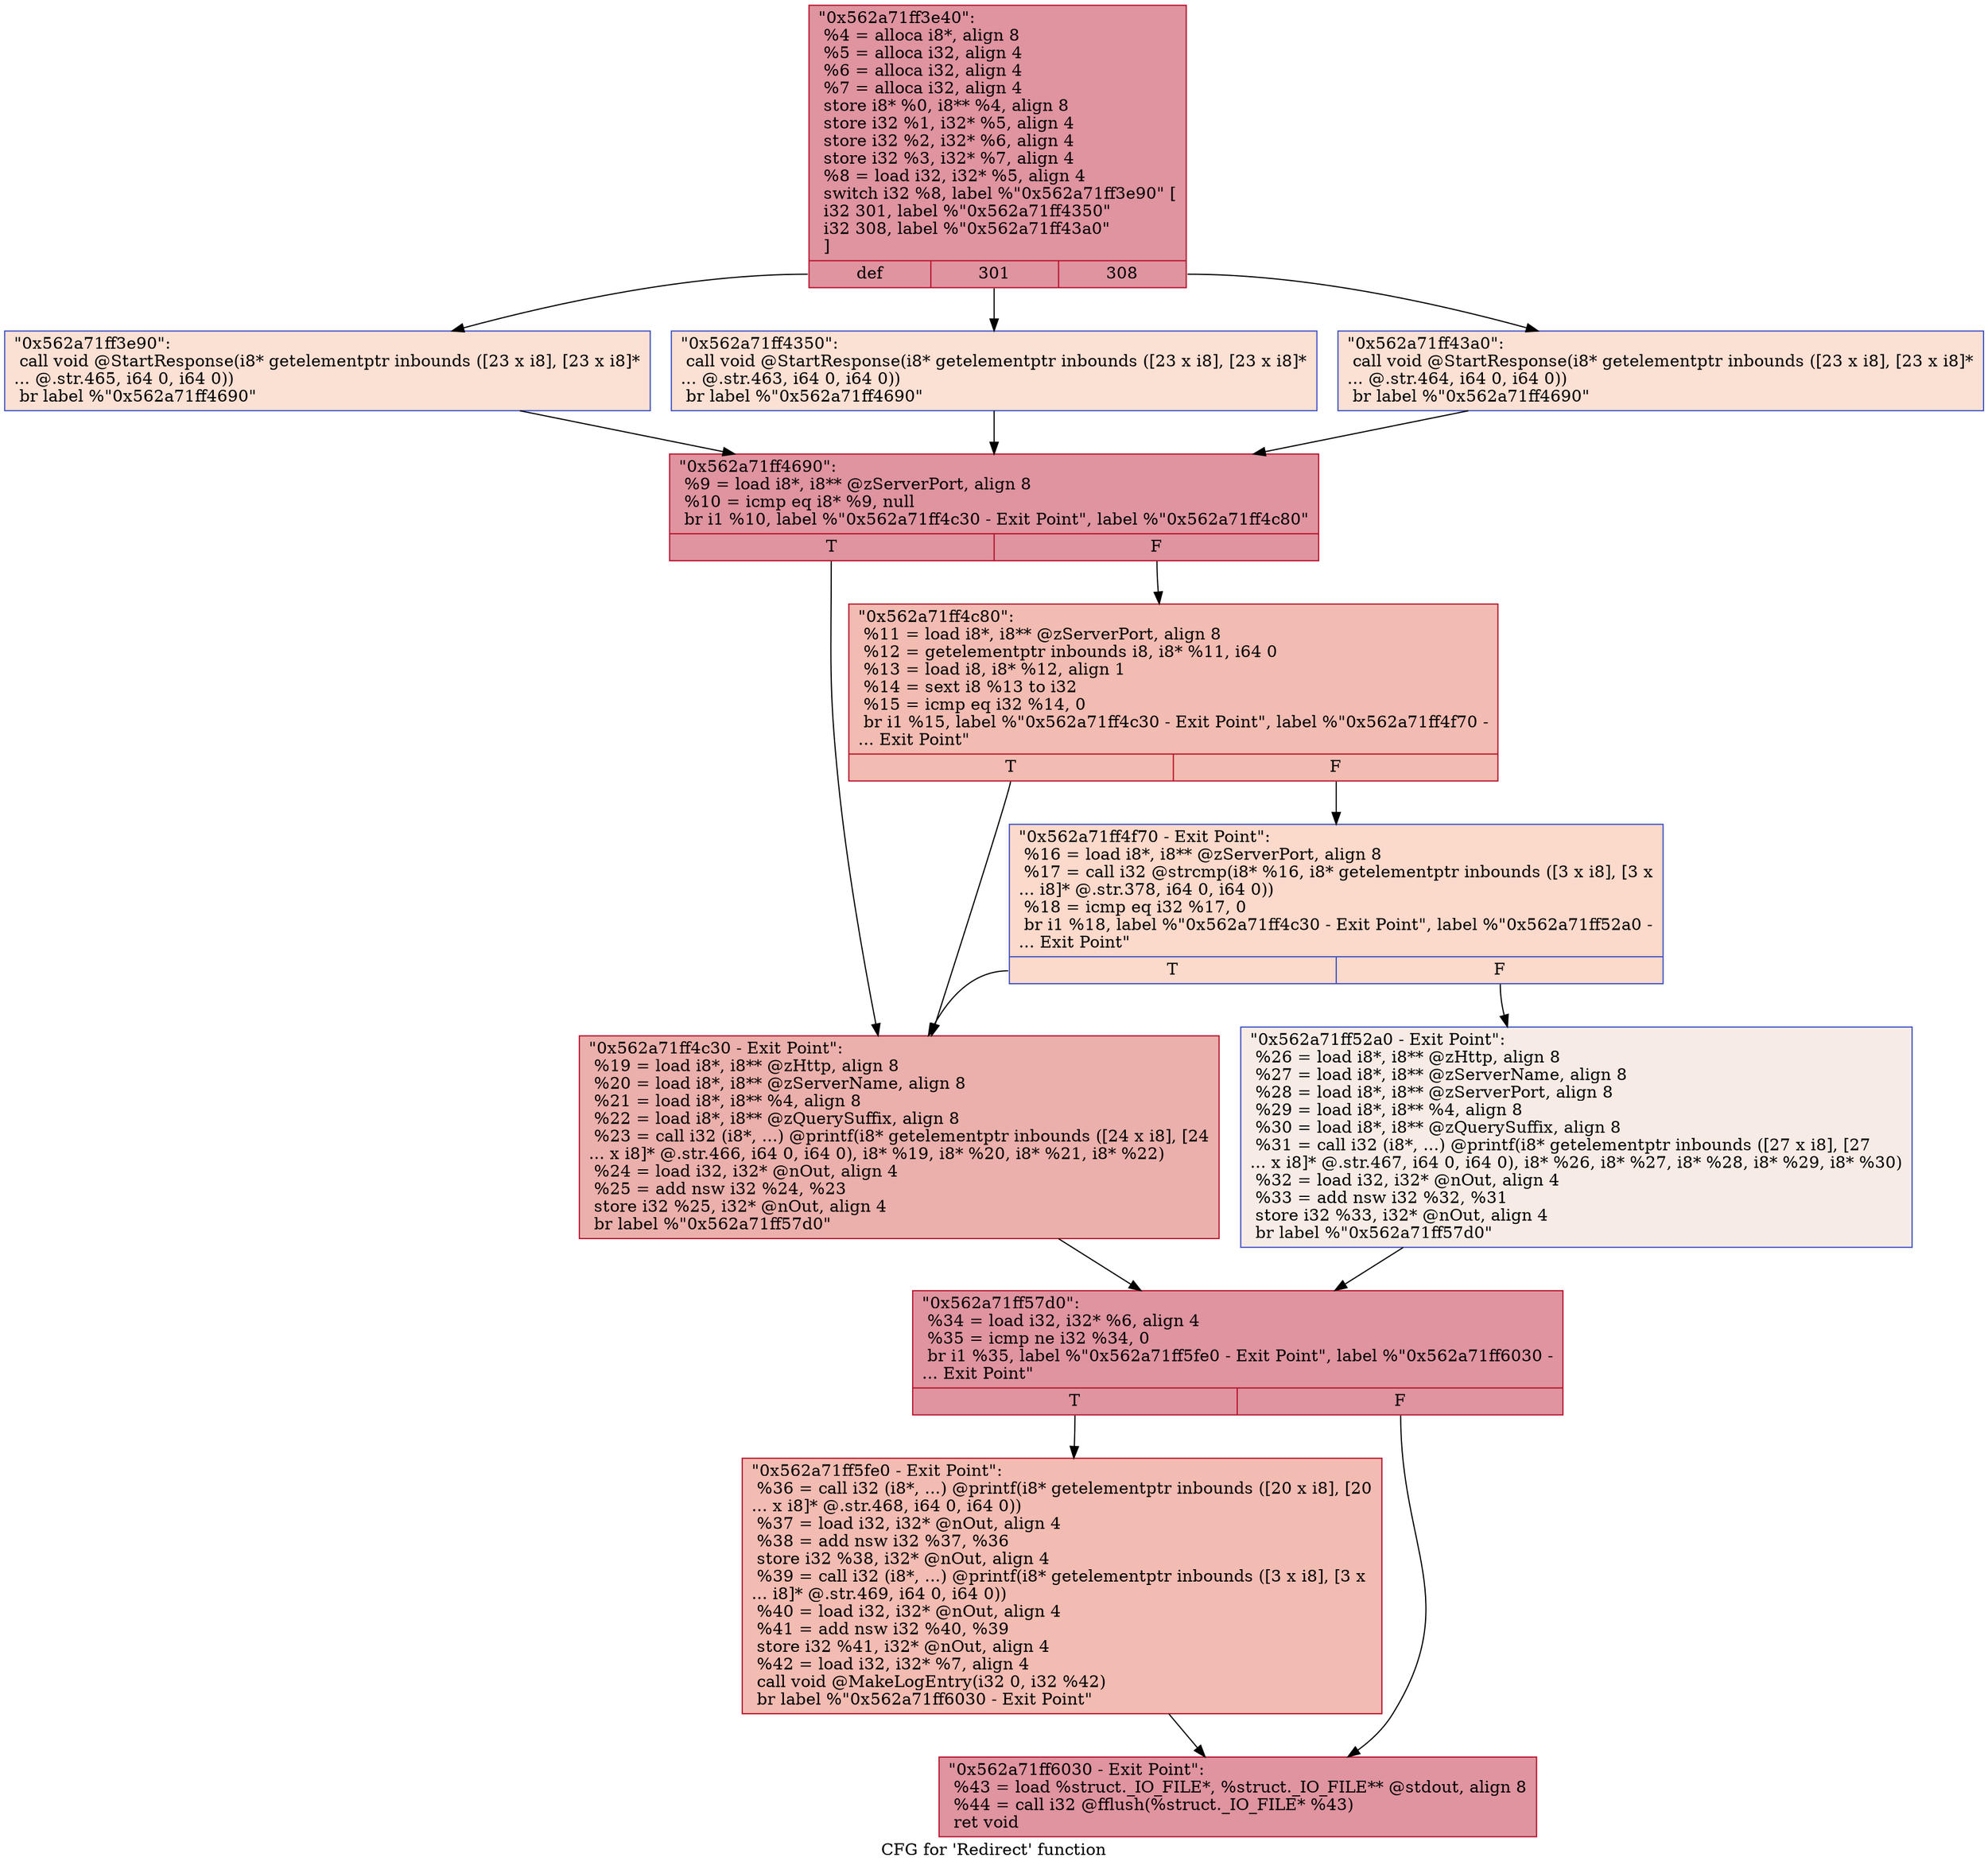 digraph "CFG for 'Redirect' function" {
	label="CFG for 'Redirect' function";

	Node0x562a71ff3e40 [shape=record,color="#b70d28ff", style=filled, fillcolor="#b70d2870",label="{\"0x562a71ff3e40\":\l  %4 = alloca i8*, align 8\l  %5 = alloca i32, align 4\l  %6 = alloca i32, align 4\l  %7 = alloca i32, align 4\l  store i8* %0, i8** %4, align 8\l  store i32 %1, i32* %5, align 4\l  store i32 %2, i32* %6, align 4\l  store i32 %3, i32* %7, align 4\l  %8 = load i32, i32* %5, align 4\l  switch i32 %8, label %\"0x562a71ff3e90\" [\l    i32 301, label %\"0x562a71ff4350\"\l    i32 308, label %\"0x562a71ff43a0\"\l  ]\l|{<s0>def|<s1>301|<s2>308}}"];
	Node0x562a71ff3e40:s0 -> Node0x562a71ff3e90;
	Node0x562a71ff3e40:s1 -> Node0x562a71ff4350;
	Node0x562a71ff3e40:s2 -> Node0x562a71ff43a0;
	Node0x562a71ff4350 [shape=record,color="#3d50c3ff", style=filled, fillcolor="#f7b99e70",label="{\"0x562a71ff4350\":                                 \l  call void @StartResponse(i8* getelementptr inbounds ([23 x i8], [23 x i8]*\l... @.str.463, i64 0, i64 0))\l  br label %\"0x562a71ff4690\"\l}"];
	Node0x562a71ff4350 -> Node0x562a71ff4690;
	Node0x562a71ff43a0 [shape=record,color="#3d50c3ff", style=filled, fillcolor="#f7b99e70",label="{\"0x562a71ff43a0\":                                 \l  call void @StartResponse(i8* getelementptr inbounds ([23 x i8], [23 x i8]*\l... @.str.464, i64 0, i64 0))\l  br label %\"0x562a71ff4690\"\l}"];
	Node0x562a71ff43a0 -> Node0x562a71ff4690;
	Node0x562a71ff3e90 [shape=record,color="#3d50c3ff", style=filled, fillcolor="#f7b99e70",label="{\"0x562a71ff3e90\":                                 \l  call void @StartResponse(i8* getelementptr inbounds ([23 x i8], [23 x i8]*\l... @.str.465, i64 0, i64 0))\l  br label %\"0x562a71ff4690\"\l}"];
	Node0x562a71ff3e90 -> Node0x562a71ff4690;
	Node0x562a71ff4690 [shape=record,color="#b70d28ff", style=filled, fillcolor="#b70d2870",label="{\"0x562a71ff4690\":                                 \l  %9 = load i8*, i8** @zServerPort, align 8\l  %10 = icmp eq i8* %9, null\l  br i1 %10, label %\"0x562a71ff4c30 - Exit Point\", label %\"0x562a71ff4c80\"\l|{<s0>T|<s1>F}}"];
	Node0x562a71ff4690:s0 -> Node0x562a71ff4c30;
	Node0x562a71ff4690:s1 -> Node0x562a71ff4c80;
	Node0x562a71ff4c80 [shape=record,color="#b70d28ff", style=filled, fillcolor="#e1675170",label="{\"0x562a71ff4c80\":                                 \l  %11 = load i8*, i8** @zServerPort, align 8\l  %12 = getelementptr inbounds i8, i8* %11, i64 0\l  %13 = load i8, i8* %12, align 1\l  %14 = sext i8 %13 to i32\l  %15 = icmp eq i32 %14, 0\l  br i1 %15, label %\"0x562a71ff4c30 - Exit Point\", label %\"0x562a71ff4f70 -\l... Exit Point\"\l|{<s0>T|<s1>F}}"];
	Node0x562a71ff4c80:s0 -> Node0x562a71ff4c30;
	Node0x562a71ff4c80:s1 -> Node0x562a71ff4f70;
	Node0x562a71ff4f70 [shape=record,color="#3d50c3ff", style=filled, fillcolor="#f7a88970",label="{\"0x562a71ff4f70 - Exit Point\":                    \l  %16 = load i8*, i8** @zServerPort, align 8\l  %17 = call i32 @strcmp(i8* %16, i8* getelementptr inbounds ([3 x i8], [3 x\l... i8]* @.str.378, i64 0, i64 0))\l  %18 = icmp eq i32 %17, 0\l  br i1 %18, label %\"0x562a71ff4c30 - Exit Point\", label %\"0x562a71ff52a0 -\l... Exit Point\"\l|{<s0>T|<s1>F}}"];
	Node0x562a71ff4f70:s0 -> Node0x562a71ff4c30;
	Node0x562a71ff4f70:s1 -> Node0x562a71ff52a0;
	Node0x562a71ff4c30 [shape=record,color="#b70d28ff", style=filled, fillcolor="#d24b4070",label="{\"0x562a71ff4c30 - Exit Point\":                    \l  %19 = load i8*, i8** @zHttp, align 8\l  %20 = load i8*, i8** @zServerName, align 8\l  %21 = load i8*, i8** %4, align 8\l  %22 = load i8*, i8** @zQuerySuffix, align 8\l  %23 = call i32 (i8*, ...) @printf(i8* getelementptr inbounds ([24 x i8], [24\l... x i8]* @.str.466, i64 0, i64 0), i8* %19, i8* %20, i8* %21, i8* %22)\l  %24 = load i32, i32* @nOut, align 4\l  %25 = add nsw i32 %24, %23\l  store i32 %25, i32* @nOut, align 4\l  br label %\"0x562a71ff57d0\"\l}"];
	Node0x562a71ff4c30 -> Node0x562a71ff57d0;
	Node0x562a71ff52a0 [shape=record,color="#3d50c3ff", style=filled, fillcolor="#ecd3c570",label="{\"0x562a71ff52a0 - Exit Point\":                    \l  %26 = load i8*, i8** @zHttp, align 8\l  %27 = load i8*, i8** @zServerName, align 8\l  %28 = load i8*, i8** @zServerPort, align 8\l  %29 = load i8*, i8** %4, align 8\l  %30 = load i8*, i8** @zQuerySuffix, align 8\l  %31 = call i32 (i8*, ...) @printf(i8* getelementptr inbounds ([27 x i8], [27\l... x i8]* @.str.467, i64 0, i64 0), i8* %26, i8* %27, i8* %28, i8* %29, i8* %30)\l  %32 = load i32, i32* @nOut, align 4\l  %33 = add nsw i32 %32, %31\l  store i32 %33, i32* @nOut, align 4\l  br label %\"0x562a71ff57d0\"\l}"];
	Node0x562a71ff52a0 -> Node0x562a71ff57d0;
	Node0x562a71ff57d0 [shape=record,color="#b70d28ff", style=filled, fillcolor="#b70d2870",label="{\"0x562a71ff57d0\":                                 \l  %34 = load i32, i32* %6, align 4\l  %35 = icmp ne i32 %34, 0\l  br i1 %35, label %\"0x562a71ff5fe0 - Exit Point\", label %\"0x562a71ff6030 -\l... Exit Point\"\l|{<s0>T|<s1>F}}"];
	Node0x562a71ff57d0:s0 -> Node0x562a71ff5fe0;
	Node0x562a71ff57d0:s1 -> Node0x562a71ff6030;
	Node0x562a71ff5fe0 [shape=record,color="#b70d28ff", style=filled, fillcolor="#e1675170",label="{\"0x562a71ff5fe0 - Exit Point\":                    \l  %36 = call i32 (i8*, ...) @printf(i8* getelementptr inbounds ([20 x i8], [20\l... x i8]* @.str.468, i64 0, i64 0))\l  %37 = load i32, i32* @nOut, align 4\l  %38 = add nsw i32 %37, %36\l  store i32 %38, i32* @nOut, align 4\l  %39 = call i32 (i8*, ...) @printf(i8* getelementptr inbounds ([3 x i8], [3 x\l... i8]* @.str.469, i64 0, i64 0))\l  %40 = load i32, i32* @nOut, align 4\l  %41 = add nsw i32 %40, %39\l  store i32 %41, i32* @nOut, align 4\l  %42 = load i32, i32* %7, align 4\l  call void @MakeLogEntry(i32 0, i32 %42)\l  br label %\"0x562a71ff6030 - Exit Point\"\l}"];
	Node0x562a71ff5fe0 -> Node0x562a71ff6030;
	Node0x562a71ff6030 [shape=record,color="#b70d28ff", style=filled, fillcolor="#b70d2870",label="{\"0x562a71ff6030 - Exit Point\":                    \l  %43 = load %struct._IO_FILE*, %struct._IO_FILE** @stdout, align 8\l  %44 = call i32 @fflush(%struct._IO_FILE* %43)\l  ret void\l}"];
}
